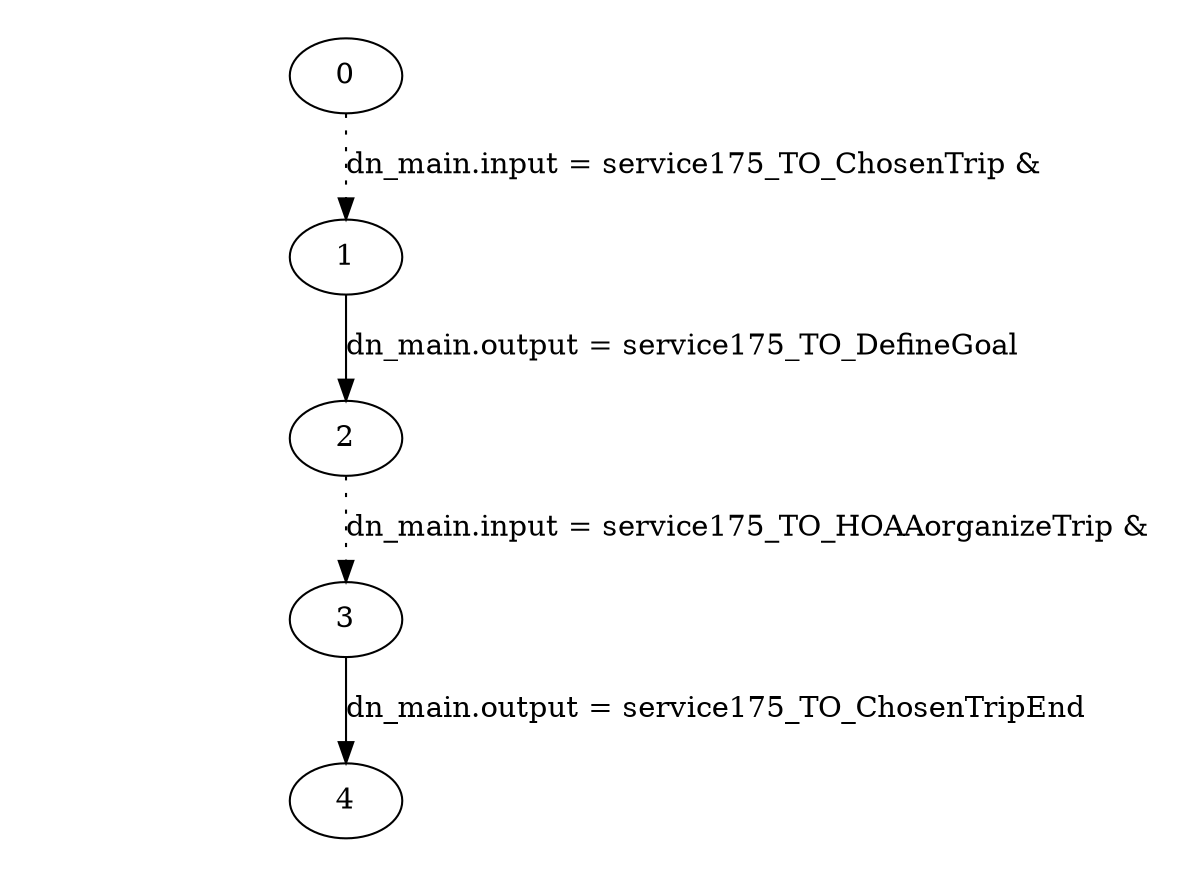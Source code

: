 digraph plan_fsm {
ratio="1.3";
margin="0.2";
size="8.0,11.4";
"0" -> "1" [style=dotted label="dn_main.input = service175_TO_ChosenTrip &\n"]
"1" -> "2" [label="dn_main.output = service175_TO_DefineGoal"]
"2" -> "3" [style=dotted label="dn_main.input = service175_TO_HOAAorganizeTrip &\n"]
"3" -> "4" [label="dn_main.output = service175_TO_ChosenTripEnd"]
}

